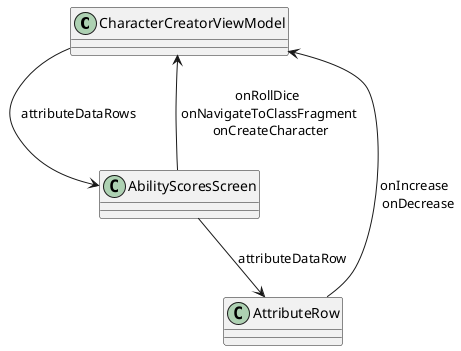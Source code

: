 @startuml


class CharacterCreatorViewModel
class AbilityScoresScreen
class AttributeRow

CharacterCreatorViewModel --> AbilityScoresScreen : attributeDataRows
AbilityScoresScreen --> CharacterCreatorViewModel : onRollDice \n onNavigateToClassFragment \n onCreateCharacter
AbilityScoresScreen --> AttributeRow: attributeDataRow
AttributeRow --> CharacterCreatorViewModel: onIncrease \n onDecrease

@enduml